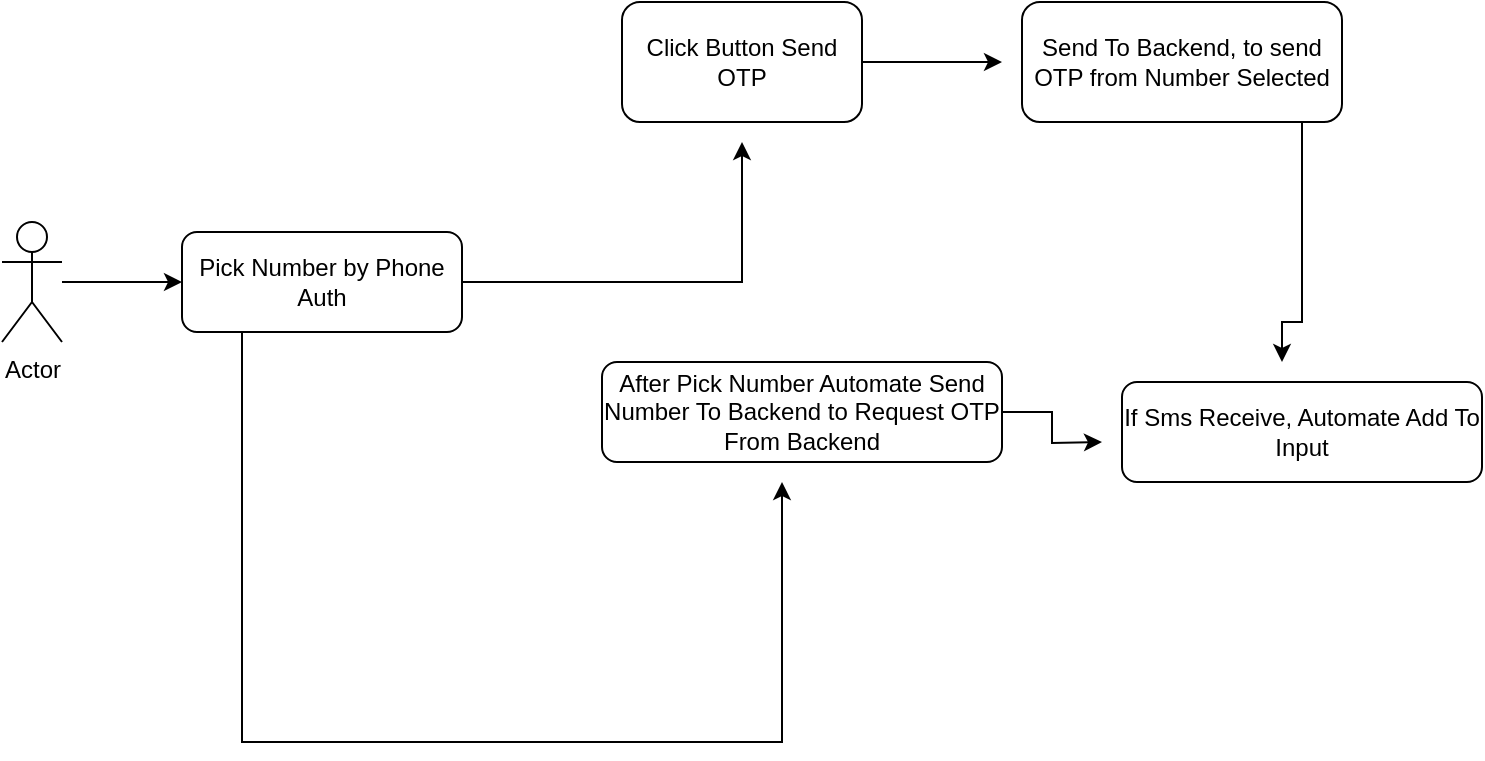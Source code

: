 <mxfile version="20.4.1" type="github">
  <diagram id="5RNuYGR2YpJge26w1gkb" name="Page-1">
    <mxGraphModel dx="914" dy="493" grid="1" gridSize="10" guides="1" tooltips="1" connect="1" arrows="1" fold="1" page="1" pageScale="1" pageWidth="850" pageHeight="1100" math="0" shadow="0">
      <root>
        <mxCell id="0" />
        <mxCell id="1" parent="0" />
        <mxCell id="yPScNcmfPyFlkdPF8bhE-5" style="edgeStyle=orthogonalEdgeStyle;rounded=0;orthogonalLoop=1;jettySize=auto;html=1;" edge="1" parent="1" source="yPScNcmfPyFlkdPF8bhE-1">
          <mxGeometry relative="1" as="geometry">
            <mxPoint x="180" y="210" as="targetPoint" />
          </mxGeometry>
        </mxCell>
        <mxCell id="yPScNcmfPyFlkdPF8bhE-1" value="Actor" style="shape=umlActor;verticalLabelPosition=bottom;verticalAlign=top;html=1;outlineConnect=0;" vertex="1" parent="1">
          <mxGeometry x="90" y="180" width="30" height="60" as="geometry" />
        </mxCell>
        <mxCell id="yPScNcmfPyFlkdPF8bhE-6" style="edgeStyle=orthogonalEdgeStyle;rounded=0;orthogonalLoop=1;jettySize=auto;html=1;" edge="1" parent="1" source="yPScNcmfPyFlkdPF8bhE-3">
          <mxGeometry relative="1" as="geometry">
            <mxPoint x="460" y="140" as="targetPoint" />
            <Array as="points">
              <mxPoint x="460" y="210" />
            </Array>
          </mxGeometry>
        </mxCell>
        <mxCell id="yPScNcmfPyFlkdPF8bhE-23" style="edgeStyle=orthogonalEdgeStyle;rounded=0;orthogonalLoop=1;jettySize=auto;html=1;fontSize=12;" edge="1" parent="1" source="yPScNcmfPyFlkdPF8bhE-3">
          <mxGeometry relative="1" as="geometry">
            <mxPoint x="480" y="310" as="targetPoint" />
            <Array as="points">
              <mxPoint x="210" y="440" />
            </Array>
          </mxGeometry>
        </mxCell>
        <mxCell id="yPScNcmfPyFlkdPF8bhE-3" value="Pick Number by Phone Auth" style="rounded=1;whiteSpace=wrap;html=1;" vertex="1" parent="1">
          <mxGeometry x="180" y="185" width="140" height="50" as="geometry" />
        </mxCell>
        <mxCell id="yPScNcmfPyFlkdPF8bhE-17" style="edgeStyle=orthogonalEdgeStyle;rounded=0;orthogonalLoop=1;jettySize=auto;html=1;fontSize=12;" edge="1" parent="1" source="yPScNcmfPyFlkdPF8bhE-7">
          <mxGeometry relative="1" as="geometry">
            <mxPoint x="590" y="100" as="targetPoint" />
          </mxGeometry>
        </mxCell>
        <mxCell id="yPScNcmfPyFlkdPF8bhE-7" value="Click Button Send OTP" style="rounded=1;whiteSpace=wrap;html=1;" vertex="1" parent="1">
          <mxGeometry x="400" y="70" width="120" height="60" as="geometry" />
        </mxCell>
        <mxCell id="yPScNcmfPyFlkdPF8bhE-22" style="edgeStyle=orthogonalEdgeStyle;rounded=0;orthogonalLoop=1;jettySize=auto;html=1;fontSize=12;" edge="1" parent="1" source="yPScNcmfPyFlkdPF8bhE-13">
          <mxGeometry relative="1" as="geometry">
            <mxPoint x="640" y="290" as="targetPoint" />
          </mxGeometry>
        </mxCell>
        <mxCell id="yPScNcmfPyFlkdPF8bhE-13" value="After Pick Number Automate Send Number To Backend to Request OTP From Backend" style="rounded=1;whiteSpace=wrap;html=1;fontSize=12;" vertex="1" parent="1">
          <mxGeometry x="390" y="250" width="200" height="50" as="geometry" />
        </mxCell>
        <mxCell id="yPScNcmfPyFlkdPF8bhE-18" style="edgeStyle=orthogonalEdgeStyle;rounded=0;orthogonalLoop=1;jettySize=auto;html=1;fontSize=12;" edge="1" parent="1" source="yPScNcmfPyFlkdPF8bhE-16">
          <mxGeometry relative="1" as="geometry">
            <mxPoint x="730" y="250" as="targetPoint" />
            <Array as="points">
              <mxPoint x="740" y="230" />
            </Array>
          </mxGeometry>
        </mxCell>
        <mxCell id="yPScNcmfPyFlkdPF8bhE-16" value="Send To Backend, to send OTP from Number Selected" style="rounded=1;whiteSpace=wrap;html=1;fontSize=12;" vertex="1" parent="1">
          <mxGeometry x="600" y="70" width="160" height="60" as="geometry" />
        </mxCell>
        <mxCell id="yPScNcmfPyFlkdPF8bhE-19" value="If Sms Receive, Automate Add To Input" style="rounded=1;whiteSpace=wrap;html=1;fontSize=12;" vertex="1" parent="1">
          <mxGeometry x="650" y="260" width="180" height="50" as="geometry" />
        </mxCell>
      </root>
    </mxGraphModel>
  </diagram>
</mxfile>
